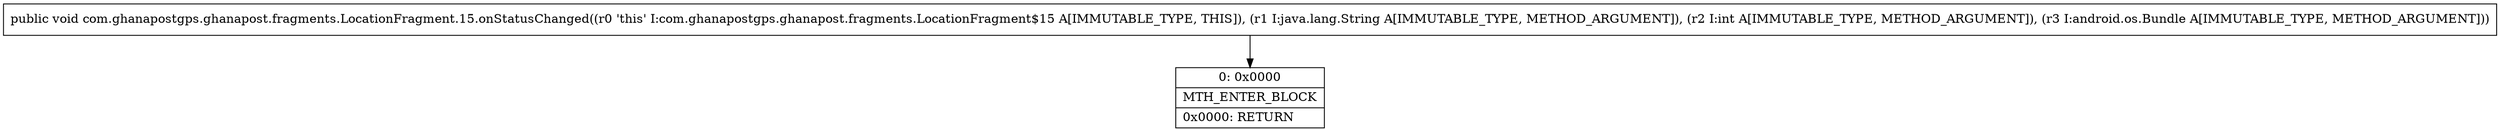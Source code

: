 digraph "CFG forcom.ghanapostgps.ghanapost.fragments.LocationFragment.15.onStatusChanged(Ljava\/lang\/String;ILandroid\/os\/Bundle;)V" {
Node_0 [shape=record,label="{0\:\ 0x0000|MTH_ENTER_BLOCK\l|0x0000: RETURN   \l}"];
MethodNode[shape=record,label="{public void com.ghanapostgps.ghanapost.fragments.LocationFragment.15.onStatusChanged((r0 'this' I:com.ghanapostgps.ghanapost.fragments.LocationFragment$15 A[IMMUTABLE_TYPE, THIS]), (r1 I:java.lang.String A[IMMUTABLE_TYPE, METHOD_ARGUMENT]), (r2 I:int A[IMMUTABLE_TYPE, METHOD_ARGUMENT]), (r3 I:android.os.Bundle A[IMMUTABLE_TYPE, METHOD_ARGUMENT])) }"];
MethodNode -> Node_0;
}

